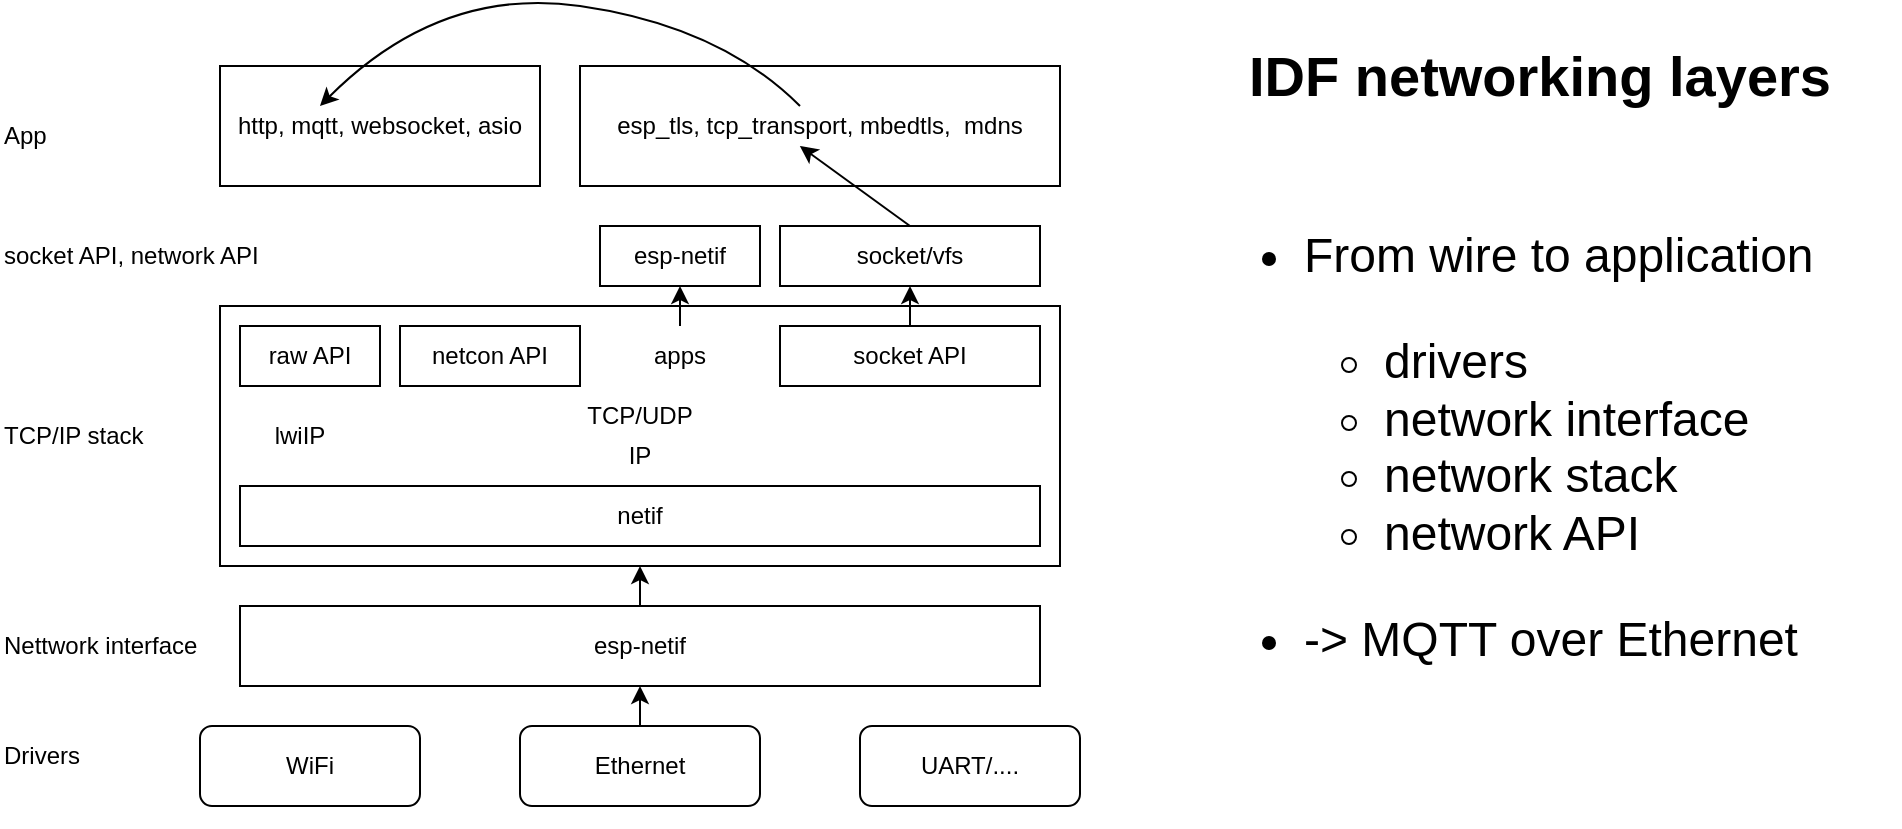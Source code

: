 <mxfile>
    <diagram id="epEzPBt4maerD6Up9APA" name="Page-1">
        <mxGraphModel dx="1758" dy="968" grid="1" gridSize="10" guides="1" tooltips="1" connect="1" arrows="1" fold="1" page="1" pageScale="1" pageWidth="1100" pageHeight="850" math="0" shadow="0">
            <root>
                <mxCell id="0"/>
                <mxCell id="1" parent="0"/>
                <mxCell id="3" value="WiFi" style="rounded=1;whiteSpace=wrap;html=1;" vertex="1" parent="1">
                    <mxGeometry x="180" y="370" width="110" height="40" as="geometry"/>
                </mxCell>
                <mxCell id="34" style="edgeStyle=none;html=1;exitX=0.5;exitY=0;exitDx=0;exitDy=0;entryX=0.5;entryY=1;entryDx=0;entryDy=0;" edge="1" parent="1" source="5" target="9">
                    <mxGeometry relative="1" as="geometry"/>
                </mxCell>
                <mxCell id="5" value="Ethernet" style="rounded=1;whiteSpace=wrap;html=1;" vertex="1" parent="1">
                    <mxGeometry x="340" y="370" width="120" height="40" as="geometry"/>
                </mxCell>
                <mxCell id="7" value="UART/...." style="rounded=1;whiteSpace=wrap;html=1;" vertex="1" parent="1">
                    <mxGeometry x="510" y="370" width="110" height="40" as="geometry"/>
                </mxCell>
                <mxCell id="8" value="Drivers" style="text;html=1;strokeColor=none;fillColor=none;align=left;verticalAlign=middle;whiteSpace=wrap;rounded=0;" vertex="1" parent="1">
                    <mxGeometry x="80" y="370" width="60" height="30" as="geometry"/>
                </mxCell>
                <mxCell id="35" style="edgeStyle=none;html=1;exitX=0.5;exitY=0;exitDx=0;exitDy=0;entryX=0.5;entryY=1;entryDx=0;entryDy=0;" edge="1" parent="1" source="9" target="12">
                    <mxGeometry relative="1" as="geometry"/>
                </mxCell>
                <mxCell id="9" value="esp-netif" style="rounded=0;whiteSpace=wrap;html=1;" vertex="1" parent="1">
                    <mxGeometry x="200" y="310" width="400" height="40" as="geometry"/>
                </mxCell>
                <mxCell id="10" value="Nettwork interface" style="text;html=1;strokeColor=none;fillColor=none;align=left;verticalAlign=middle;whiteSpace=wrap;rounded=0;" vertex="1" parent="1">
                    <mxGeometry x="80" y="315" width="120" height="30" as="geometry"/>
                </mxCell>
                <mxCell id="12" value="" style="rounded=0;whiteSpace=wrap;html=1;" vertex="1" parent="1">
                    <mxGeometry x="190" y="160" width="420" height="130" as="geometry"/>
                </mxCell>
                <mxCell id="13" value="TCP/IP stack" style="text;html=1;strokeColor=none;fillColor=none;align=left;verticalAlign=middle;whiteSpace=wrap;rounded=0;" vertex="1" parent="1">
                    <mxGeometry x="80" y="210" width="120" height="30" as="geometry"/>
                </mxCell>
                <mxCell id="14" value="raw API" style="rounded=0;whiteSpace=wrap;html=1;" vertex="1" parent="1">
                    <mxGeometry x="200" y="170" width="70" height="30" as="geometry"/>
                </mxCell>
                <mxCell id="16" value="netcon API" style="rounded=0;whiteSpace=wrap;html=1;" vertex="1" parent="1">
                    <mxGeometry x="280" y="170" width="90" height="30" as="geometry"/>
                </mxCell>
                <mxCell id="38" style="edgeStyle=none;html=1;exitX=0.5;exitY=0;exitDx=0;exitDy=0;entryX=0.5;entryY=1;entryDx=0;entryDy=0;" edge="1" parent="1" source="17" target="26">
                    <mxGeometry relative="1" as="geometry"/>
                </mxCell>
                <mxCell id="17" value="socket API" style="rounded=0;whiteSpace=wrap;html=1;" vertex="1" parent="1">
                    <mxGeometry x="470" y="170" width="130" height="30" as="geometry"/>
                </mxCell>
                <mxCell id="18" value="IP" style="text;html=1;strokeColor=none;fillColor=none;align=center;verticalAlign=middle;whiteSpace=wrap;rounded=0;" vertex="1" parent="1">
                    <mxGeometry x="370" y="220" width="60" height="30" as="geometry"/>
                </mxCell>
                <mxCell id="21" value="lwiIP" style="text;html=1;strokeColor=none;fillColor=none;align=center;verticalAlign=middle;whiteSpace=wrap;rounded=0;" vertex="1" parent="1">
                    <mxGeometry x="200" y="210" width="60" height="30" as="geometry"/>
                </mxCell>
                <mxCell id="22" value="TCP/UDP" style="text;html=1;strokeColor=none;fillColor=none;align=center;verticalAlign=middle;whiteSpace=wrap;rounded=0;" vertex="1" parent="1">
                    <mxGeometry x="370" y="200" width="60" height="30" as="geometry"/>
                </mxCell>
                <mxCell id="36" style="edgeStyle=none;html=1;exitX=0.5;exitY=0;exitDx=0;exitDy=0;entryX=0.5;entryY=1;entryDx=0;entryDy=0;" edge="1" parent="1" source="23" target="33">
                    <mxGeometry relative="1" as="geometry"/>
                </mxCell>
                <mxCell id="23" value="apps" style="text;html=1;strokeColor=none;fillColor=none;align=center;verticalAlign=middle;whiteSpace=wrap;rounded=0;" vertex="1" parent="1">
                    <mxGeometry x="380" y="170" width="80" height="30" as="geometry"/>
                </mxCell>
                <mxCell id="24" value="netif" style="rounded=0;whiteSpace=wrap;html=1;" vertex="1" parent="1">
                    <mxGeometry x="200" y="250" width="400" height="30" as="geometry"/>
                </mxCell>
                <mxCell id="26" value="socket/vfs" style="rounded=0;whiteSpace=wrap;html=1;" vertex="1" parent="1">
                    <mxGeometry x="470" y="120" width="130" height="30" as="geometry"/>
                </mxCell>
                <mxCell id="27" value="socket API, network API" style="text;html=1;strokeColor=none;fillColor=none;align=left;verticalAlign=middle;whiteSpace=wrap;rounded=0;" vertex="1" parent="1">
                    <mxGeometry x="80" y="120" width="150" height="30" as="geometry"/>
                </mxCell>
                <mxCell id="29" value="http, mqtt, websocket, asio" style="rounded=0;whiteSpace=wrap;html=1;" vertex="1" parent="1">
                    <mxGeometry x="190" y="40" width="160" height="60" as="geometry"/>
                </mxCell>
                <mxCell id="30" value="App" style="text;html=1;strokeColor=none;fillColor=none;align=left;verticalAlign=middle;whiteSpace=wrap;rounded=0;" vertex="1" parent="1">
                    <mxGeometry x="80" y="60" width="70" height="30" as="geometry"/>
                </mxCell>
                <mxCell id="31" value="esp_tls, tcp_transport, mbedtls,&amp;nbsp; mdns" style="rounded=0;whiteSpace=wrap;html=1;" vertex="1" parent="1">
                    <mxGeometry x="370" y="40" width="240" height="60" as="geometry"/>
                </mxCell>
                <mxCell id="33" value="esp-netif" style="rounded=0;whiteSpace=wrap;html=1;" vertex="1" parent="1">
                    <mxGeometry x="380" y="120" width="80" height="30" as="geometry"/>
                </mxCell>
                <mxCell id="39" style="edgeStyle=none;html=1;exitX=0.5;exitY=0;exitDx=0;exitDy=0;entryX=0.458;entryY=0.667;entryDx=0;entryDy=0;entryPerimeter=0;" edge="1" parent="1" source="26" target="31">
                    <mxGeometry relative="1" as="geometry"/>
                </mxCell>
                <mxCell id="41" value="" style="curved=1;endArrow=classic;html=1;" edge="1" parent="1">
                    <mxGeometry width="50" height="50" relative="1" as="geometry">
                        <mxPoint x="480" y="60" as="sourcePoint"/>
                        <mxPoint x="240" y="60" as="targetPoint"/>
                        <Array as="points">
                            <mxPoint x="440" y="20"/>
                            <mxPoint x="300"/>
                        </Array>
                    </mxGeometry>
                </mxCell>
                <mxCell id="43" value="&lt;font style=&quot;font-size: 28px&quot;&gt;IDF networking layers&lt;/font&gt;" style="text;html=1;strokeColor=none;fillColor=none;align=center;verticalAlign=middle;whiteSpace=wrap;rounded=0;fontSize=24;fontStyle=1" vertex="1" parent="1">
                    <mxGeometry x="680" y="30" width="340" height="30" as="geometry"/>
                </mxCell>
                <mxCell id="44" value="&lt;ul&gt;&lt;li&gt;&lt;span style=&quot;font-weight: normal&quot;&gt;From wire to application&lt;/span&gt;&lt;/li&gt;&lt;/ul&gt;&lt;ol&gt;&lt;ul&gt;&lt;li&gt;&lt;span style=&quot;font-weight: 400&quot;&gt;&lt;span style=&quot;font-weight: 400&quot;&gt;drivers&lt;/span&gt;&lt;/span&gt;&lt;/li&gt;&lt;li&gt;&lt;span style=&quot;font-weight: 400&quot;&gt;&lt;span style=&quot;font-weight: 400&quot;&gt;network interface&lt;/span&gt;&lt;/span&gt;&lt;/li&gt;&lt;li&gt;&lt;span style=&quot;font-weight: 400&quot;&gt;&lt;span style=&quot;font-weight: 400&quot;&gt;network stack&lt;/span&gt;&lt;/span&gt;&lt;/li&gt;&lt;li&gt;&lt;span style=&quot;font-weight: 400&quot;&gt;&lt;span style=&quot;font-weight: 400&quot;&gt;network API&lt;/span&gt;&lt;/span&gt;&lt;/li&gt;&lt;/ul&gt;&lt;/ol&gt;&lt;ul&gt;&lt;li&gt;&lt;span style=&quot;font-weight: 400&quot;&gt;-&amp;gt; MQTT over Ethernet&lt;/span&gt;&lt;/li&gt;&lt;/ul&gt;&lt;span style=&quot;font-weight: 400&quot;&gt;&lt;br&gt;&lt;/span&gt;" style="text;html=1;strokeColor=none;fillColor=none;align=left;verticalAlign=top;whiteSpace=wrap;rounded=0;fontSize=24;fontStyle=1;horizontal=1;" vertex="1" parent="1">
                    <mxGeometry x="690" y="90" width="340" height="330" as="geometry"/>
                </mxCell>
            </root>
        </mxGraphModel>
    </diagram>
</mxfile>